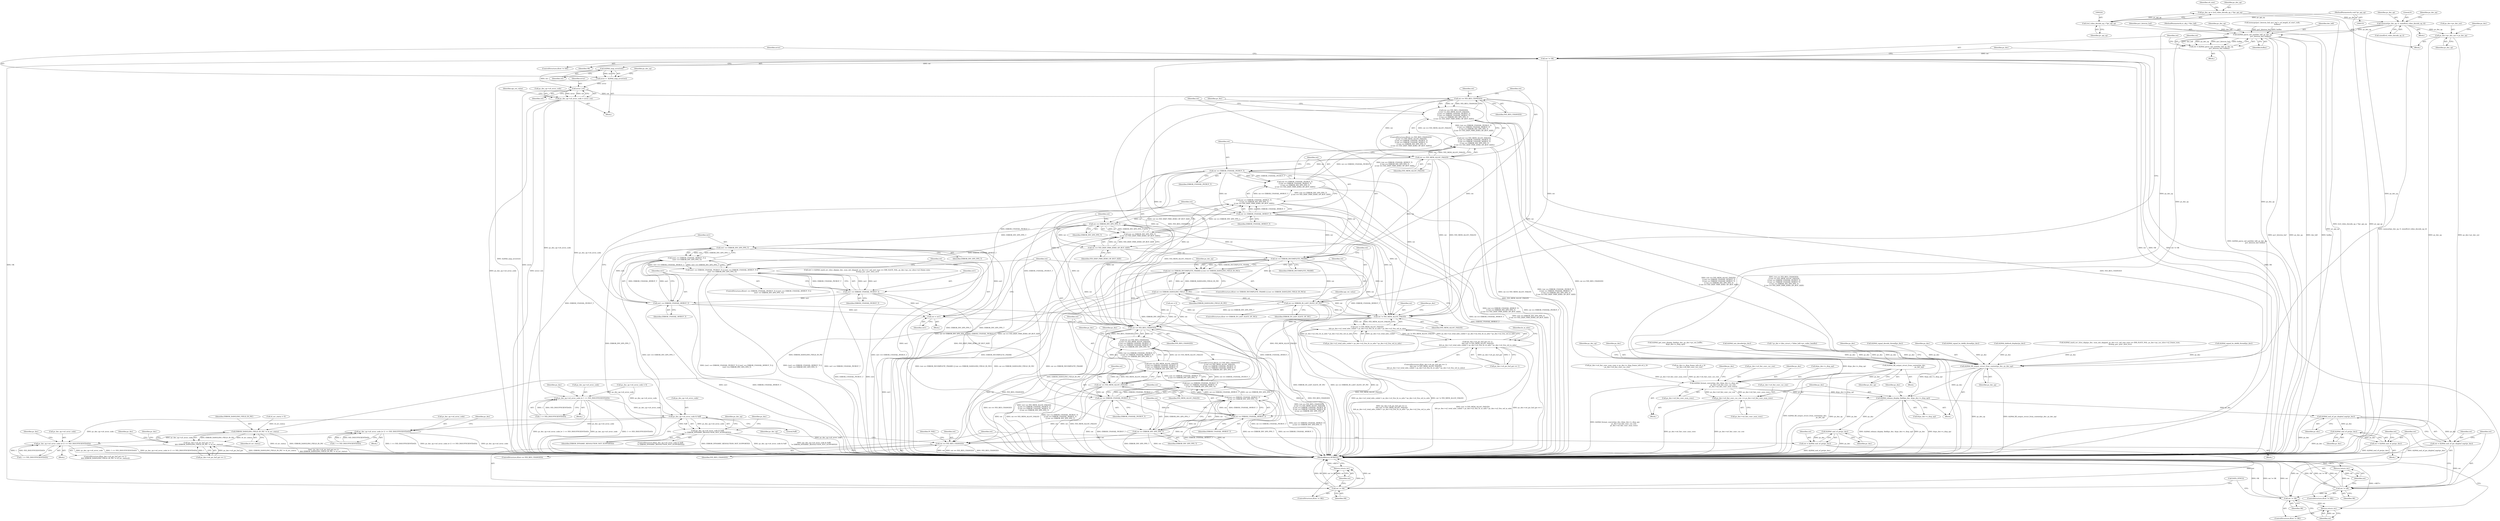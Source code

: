 digraph "0_Android_e86d3cfd2bc28dac421092106751e5638d54a848@API" {
"1000233" [label="(Call,memset(ps_dec_op, 0, sizeof(ivd_video_decode_op_t)))"];
"1000221" [label="(Call,ps_dec_op = (ivd_video_decode_op_t *)pv_api_op)"];
"1000223" [label="(Call,(ivd_video_decode_op_t *)pv_api_op)"];
"1000156" [label="(MethodParameterIn,void *pv_api_op)"];
"1000243" [label="(Call,ps_dec->pv_dec_out = ps_dec_op)"];
"1001277" [label="(Call,ih264d_fill_output_struct_from_context(ps_dec,\n                                                           ps_dec_op))"];
"1001318" [label="(Call,ih264d_parse_nal_unit(dec_hdl, ps_dec_op,\n                              pu1_bitstrm_buf, buflen))"];
"1001316" [label="(Call,ret = ih264d_parse_nal_unit(dec_hdl, ps_dec_op,\n                              pu1_bitstrm_buf, buflen))"];
"1001324" [label="(Call,ret != OK)"];
"1001331" [label="(Call,ih264d_map_error(ret))"];
"1001329" [label="(Call,error =  ih264d_map_error(ret))"];
"1001337" [label="(Call,error | ret)"];
"1001333" [label="(Call,ps_dec_op->u4_error_code = error | ret)"];
"1001263" [label="(Call,ps_dec_op->u4_error_code |= 1 << IVD_INSUFFICIENTDATA)"];
"1001774" [label="(Call,ps_dec_op->u4_error_code & 0xff)"];
"1001773" [label="(Call,(ps_dec_op->u4_error_code & 0xff)\n != ERROR_DYNAMIC_RESOLUTION_NOT_SUPPORTED)"];
"1001806" [label="(Call,ps_dec_op->u4_error_code |= (1 << IVD_INSUFFICIENTDATA))"];
"1001826" [label="(Call,ps_dec_op->u4_error_code |= (1 << IVD_INSUFFICIENTDATA))"];
"1001345" [label="(Call,ret == IVD_RES_CHANGED)"];
"1001344" [label="(Call,(ret == IVD_RES_CHANGED)\n || (ret == IVD_MEM_ALLOC_FAILED)\n || (ret == ERROR_UNAVAIL_PICBUF_T)\n || (ret == ERROR_UNAVAIL_MVBUF_T)\n || (ret == ERROR_INV_SPS_PPS_T)\n || (ret == IVD_DISP_FRM_ZERO_OP_BUF_SIZE))"];
"1001349" [label="(Call,ret == IVD_MEM_ALLOC_FAILED)"];
"1001348" [label="(Call,(ret == IVD_MEM_ALLOC_FAILED)\n || (ret == ERROR_UNAVAIL_PICBUF_T)\n || (ret == ERROR_UNAVAIL_MVBUF_T)\n || (ret == ERROR_INV_SPS_PPS_T)\n || (ret == IVD_DISP_FRM_ZERO_OP_BUF_SIZE))"];
"1001353" [label="(Call,ret == ERROR_UNAVAIL_PICBUF_T)"];
"1001352" [label="(Call,(ret == ERROR_UNAVAIL_PICBUF_T)\n || (ret == ERROR_UNAVAIL_MVBUF_T)\n || (ret == ERROR_INV_SPS_PPS_T)\n || (ret == IVD_DISP_FRM_ZERO_OP_BUF_SIZE))"];
"1001357" [label="(Call,ret == ERROR_UNAVAIL_MVBUF_T)"];
"1001356" [label="(Call,(ret == ERROR_UNAVAIL_MVBUF_T)\n || (ret == ERROR_INV_SPS_PPS_T)\n || (ret == IVD_DISP_FRM_ZERO_OP_BUF_SIZE))"];
"1001361" [label="(Call,ret == ERROR_INV_SPS_PPS_T)"];
"1001360" [label="(Call,(ret == ERROR_INV_SPS_PPS_T)\n || (ret == IVD_DISP_FRM_ZERO_OP_BUF_SIZE))"];
"1001629" [label="(Call,(ret == ERROR_UNAVAIL_MVBUF_T)\n || (ret == ERROR_INV_SPS_PPS_T))"];
"1001625" [label="(Call,(ret == ERROR_UNAVAIL_PICBUF_T)\n || (ret == ERROR_UNAVAIL_MVBUF_T)\n || (ret == ERROR_INV_SPS_PPS_T))"];
"1001621" [label="(Call,(ret == IVD_MEM_ALLOC_FAILED)\n || (ret == ERROR_UNAVAIL_PICBUF_T)\n || (ret == ERROR_UNAVAIL_MVBUF_T)\n || (ret == ERROR_INV_SPS_PPS_T))"];
"1001617" [label="(Call,(ret == IVD_RES_CHANGED)\n || (ret == IVD_MEM_ALLOC_FAILED)\n || (ret == ERROR_UNAVAIL_PICBUF_T)\n || (ret == ERROR_UNAVAIL_MVBUF_T)\n || (ret == ERROR_INV_SPS_PPS_T))"];
"1001364" [label="(Call,ret == IVD_DISP_FRM_ZERO_OP_BUF_SIZE)"];
"1001376" [label="(Call,ret == ERROR_INCOMPLETE_FRAME)"];
"1001375" [label="(Call,(ret == ERROR_INCOMPLETE_FRAME) || (ret == ERROR_DANGLING_FIELD_IN_PIC))"];
"1001379" [label="(Call,ret == ERROR_DANGLING_FIELD_IN_PIC)"];
"1001393" [label="(Call,ret == ERROR_IN_LAST_SLICE_OF_PIC)"];
"1001508" [label="(Call,ret != IVD_MEM_ALLOC_FAILED)"];
"1001507" [label="(Call,(ret != IVD_MEM_ALLOC_FAILED)\n && ps_dec->u2_total_mbs_coded < ps_dec->u2_frm_ht_in_mbs * ps_dec->u2_frm_wd_in_mbs)"];
"1001501" [label="(Call,(ps_dec->u4_pic_buf_got == 1)\n && (ret != IVD_MEM_ALLOC_FAILED)\n && ps_dec->u2_total_mbs_coded < ps_dec->u2_frm_ht_in_mbs * ps_dec->u2_frm_wd_in_mbs)"];
"1001618" [label="(Call,ret == IVD_RES_CHANGED)"];
"1001622" [label="(Call,ret == IVD_MEM_ALLOC_FAILED)"];
"1001626" [label="(Call,ret == ERROR_UNAVAIL_PICBUF_T)"];
"1001630" [label="(Call,ret == ERROR_UNAVAIL_MVBUF_T)"];
"1001633" [label="(Call,ret == ERROR_INV_SPS_PPS_T)"];
"1001649" [label="(Call,ret == IVD_RES_CHANGED)"];
"1001879" [label="(Call,ERROR_DANGLING_FIELD_IN_PIC != i4_err_status)"];
"1001873" [label="(Call,(ps_dec->u4_pic_buf_got == 1)\n && (ERROR_DANGLING_FIELD_IN_PIC != i4_err_status))"];
"1001609" [label="(Call,ret1 == ERROR_INV_SPS_PPS_T)"];
"1001605" [label="(Call,(ret1 == ERROR_UNAVAIL_MVBUF_T) ||\n (ret1 == ERROR_INV_SPS_PPS_T))"];
"1001601" [label="(Call,(ret1 == ERROR_UNAVAIL_PICBUF_T) || (ret1 == ERROR_UNAVAIL_MVBUF_T) ||\n (ret1 == ERROR_INV_SPS_PPS_T))"];
"1001613" [label="(Call,ret = ret1)"];
"1001606" [label="(Call,ret1 == ERROR_UNAVAIL_MVBUF_T)"];
"1001602" [label="(Call,ret1 == ERROR_UNAVAIL_PICBUF_T)"];
"1002235" [label="(Call,ret != OK)"];
"1002238" [label="(Return,return ret;)"];
"1002245" [label="(Call,ret != OK)"];
"1002248" [label="(Return,return ret;)"];
"1002257" [label="(Call,ret != OK)"];
"1002260" [label="(Return,return ret;)"];
"1002090" [label="(Call,ih264d_fill_output_struct_from_context(ps_dec, ps_dec_op))"];
"1002121" [label="(Call,ih264d_format_convert(ps_dec, &(ps_dec->s_disp_op),\n                                  ps_dec->u4_fmt_conv_cur_row,\n                                  ps_dec->u4_fmt_conv_num_rows))"];
"1002133" [label="(Call,ps_dec->u4_fmt_conv_cur_row += ps_dec->u4_fmt_conv_num_rows)"];
"1002140" [label="(Call,ih264d_release_display_field(ps_dec, &(ps_dec->s_disp_op)))"];
"1002232" [label="(Call,ih264d_end_of_pic_dispbuf_mgr(ps_dec))"];
"1002230" [label="(Call,ret = ih264d_end_of_pic_dispbuf_mgr(ps_dec))"];
"1002242" [label="(Call,ih264d_end_of_pic(ps_dec))"];
"1002240" [label="(Call,ret = ih264d_end_of_pic(ps_dec))"];
"1002254" [label="(Call,ih264d_end_of_pic(ps_dec))"];
"1002252" [label="(Call,ret = ih264d_end_of_pic(ps_dec))"];
"1001613" [label="(Call,ret = ret1)"];
"1002257" [label="(Call,ret != OK)"];
"1001650" [label="(Identifier,ret)"];
"1002248" [label="(Return,return ret;)"];
"1001600" [label="(ControlStructure,if((ret1 == ERROR_UNAVAIL_PICBUF_T) || (ret1 == ERROR_UNAVAIL_MVBUF_T) ||\n (ret1 == ERROR_INV_SPS_PPS_T)))"];
"1001610" [label="(Identifier,ret1)"];
"1002233" [label="(Identifier,ps_dec)"];
"1002141" [label="(Identifier,ps_dec)"];
"1001278" [label="(Identifier,ps_dec)"];
"1001805" [label="(Block,)"];
"1000156" [label="(MethodParameterIn,void *pv_api_op)"];
"1001363" [label="(Identifier,ERROR_INV_SPS_PPS_T)"];
"1001263" [label="(Call,ps_dec_op->u4_error_code |= 1 << IVD_INSUFFICIENTDATA)"];
"1002134" [label="(Call,ps_dec->u4_fmt_conv_cur_row)"];
"1001341" [label="(Identifier,api_ret_value)"];
"1001873" [label="(Call,(ps_dec->u4_pic_buf_got == 1)\n && (ERROR_DANGLING_FIELD_IN_PIC != i4_err_status))"];
"1001872" [label="(ControlStructure,if((ps_dec->u4_pic_buf_got == 1)\n && (ERROR_DANGLING_FIELD_IN_PIC != i4_err_status)))"];
"1001348" [label="(Call,(ret == IVD_MEM_ALLOC_FAILED)\n || (ret == ERROR_UNAVAIL_PICBUF_T)\n || (ret == ERROR_UNAVAIL_MVBUF_T)\n || (ret == ERROR_INV_SPS_PPS_T)\n || (ret == IVD_DISP_FRM_ZERO_OP_BUF_SIZE))"];
"1000490" [label="(Call,ps_dec_op->u4_error_code = 0)"];
"1001783" [label="(Identifier,ps_dec_op)"];
"1002238" [label="(Return,return ret;)"];
"1002262" [label="(Call,DATA_SYNC())"];
"1002121" [label="(Call,ih264d_format_convert(ps_dec, &(ps_dec->s_disp_op),\n                                  ps_dec->u4_fmt_conv_cur_row,\n                                  ps_dec->u4_fmt_conv_num_rows))"];
"1001333" [label="(Call,ps_dec_op->u4_error_code = error | ret)"];
"1001358" [label="(Identifier,ret)"];
"1001630" [label="(Call,ret == ERROR_UNAVAIL_MVBUF_T)"];
"1000229" [label="(Identifier,u4_size)"];
"1001604" [label="(Identifier,ERROR_UNAVAIL_PICBUF_T)"];
"1002048" [label="(Call,ih264d_signal_bs_deblk_thread(ps_dec))"];
"1002234" [label="(ControlStructure,if(ret != OK))"];
"1002107" [label="(Block,)"];
"1002150" [label="(Identifier,ps_dec)"];
"1001381" [label="(Identifier,ERROR_DANGLING_FIELD_IN_PIC)"];
"1001344" [label="(Call,(ret == IVD_RES_CHANGED)\n || (ret == IVD_MEM_ALLOC_FAILED)\n || (ret == ERROR_UNAVAIL_PICBUF_T)\n || (ret == ERROR_UNAVAIL_MVBUF_T)\n || (ret == ERROR_INV_SPS_PPS_T)\n || (ret == IVD_DISP_FRM_ZERO_OP_BUF_SIZE))"];
"1000154" [label="(MethodParameterIn,iv_obj_t *dec_hdl)"];
"1001500" [label="(ControlStructure,if((ps_dec->u4_pic_buf_got == 1)\n && (ret != IVD_MEM_ALLOC_FAILED)\n && ps_dec->u2_total_mbs_coded < ps_dec->u2_frm_ht_in_mbs * ps_dec->u2_frm_wd_in_mbs))"];
"1001617" [label="(Call,(ret == IVD_RES_CHANGED)\n || (ret == IVD_MEM_ALLOC_FAILED)\n || (ret == ERROR_UNAVAIL_PICBUF_T)\n || (ret == ERROR_UNAVAIL_MVBUF_T)\n || (ret == ERROR_INV_SPS_PPS_T))"];
"1001624" [label="(Identifier,IVD_MEM_ALLOC_FAILED)"];
"1001772" [label="(ControlStructure,if((ps_dec_op->u4_error_code & 0xff)\n != ERROR_DYNAMIC_RESOLUTION_NOT_SUPPORTED))"];
"1002235" [label="(Call,ret != OK)"];
"1001257" [label="(Block,)"];
"1001602" [label="(Call,ret1 == ERROR_UNAVAIL_PICBUF_T)"];
"1001385" [label="(Identifier,ps_dec_op)"];
"1001649" [label="(Call,ret == IVD_RES_CHANGED)"];
"1002244" [label="(ControlStructure,if(ret != OK))"];
"1001320" [label="(Identifier,ps_dec_op)"];
"1001511" [label="(Call,ps_dec->u2_total_mbs_coded < ps_dec->u2_frm_ht_in_mbs * ps_dec->u2_frm_wd_in_mbs)"];
"1001350" [label="(Identifier,ret)"];
"1001933" [label="(Call,ih264d_deblock_display(ps_dec))"];
"1000222" [label="(Identifier,ps_dec_op)"];
"1001582" [label="(Call,ret1 = ih264d_mark_err_slice_skip(ps_dec, num_mb_skipped, ps_dec->u1_nal_unit_type == IDR_SLICE_NAL, ps_dec->ps_cur_slice->u2_frame_num,\n &temp_poc, prev_slice_err))"];
"1001618" [label="(Call,ret == IVD_RES_CHANGED)"];
"1001395" [label="(Identifier,ERROR_IN_LAST_SLICE_OF_PIC)"];
"1002261" [label="(Identifier,ret)"];
"1001616" [label="(ControlStructure,if((ret == IVD_RES_CHANGED)\n || (ret == IVD_MEM_ALLOC_FAILED)\n || (ret == ERROR_UNAVAIL_PICBUF_T)\n || (ret == ERROR_UNAVAIL_MVBUF_T)\n || (ret == ERROR_INV_SPS_PPS_T)))"];
"1002092" [label="(Identifier,ps_dec_op)"];
"1001584" [label="(Call,ih264d_mark_err_slice_skip(ps_dec, num_mb_skipped, ps_dec->u1_nal_unit_type == IDR_SLICE_NAL, ps_dec->ps_cur_slice->u2_frame_num,\n &temp_poc, prev_slice_err))"];
"1002231" [label="(Identifier,ret)"];
"1001355" [label="(Identifier,ERROR_UNAVAIL_PICBUF_T)"];
"1001626" [label="(Call,ret == ERROR_UNAVAIL_PICBUF_T)"];
"1001346" [label="(Identifier,ret)"];
"1001370" [label="(Identifier,ps_dec)"];
"1001648" [label="(ControlStructure,if(ret == IVD_RES_CHANGED))"];
"1001769" [label="(Call,ih264d_signal_bs_deblk_thread(ps_dec))"];
"1002270" [label="(MethodReturn,WORD32)"];
"1001398" [label="(Identifier,api_ret_value)"];
"1001638" [label="(Identifier,ps_dec)"];
"1001778" [label="(Literal,0xff)"];
"1002230" [label="(Call,ret = ih264d_end_of_pic_dispbuf_mgr(ps_dec))"];
"1001615" [label="(Identifier,ret1)"];
"1002142" [label="(Call,&(ps_dec->s_disp_op))"];
"1001662" [label="(Identifier,ps_dec)"];
"1001625" [label="(Call,(ret == ERROR_UNAVAIL_PICBUF_T)\n || (ret == ERROR_UNAVAIL_MVBUF_T)\n || (ret == ERROR_INV_SPS_PPS_T))"];
"1001627" [label="(Identifier,ret)"];
"1002229" [label="(Block,)"];
"1002253" [label="(Identifier,ret)"];
"1001509" [label="(Identifier,ret)"];
"1001635" [label="(Identifier,ERROR_INV_SPS_PPS_T)"];
"1000243" [label="(Call,ps_dec->pv_dec_out = ps_dec_op)"];
"1001264" [label="(Call,ps_dec_op->u4_error_code)"];
"1001277" [label="(Call,ih264d_fill_output_struct_from_context(ps_dec,\n                                                           ps_dec_op))"];
"1002108" [label="(Call,ps_dec->u4_fmt_conv_num_rows = ps_dec->s_disp_frame_info.u4_y_ht\n - ps_dec->u4_fmt_conv_cur_row)"];
"1001354" [label="(Identifier,ret)"];
"1001339" [label="(Identifier,ret)"];
"1001376" [label="(Call,ret == ERROR_INCOMPLETE_FRAME)"];
"1002245" [label="(Call,ret != OK)"];
"1001605" [label="(Call,(ret1 == ERROR_UNAVAIL_MVBUF_T) ||\n (ret1 == ERROR_INV_SPS_PPS_T))"];
"1001632" [label="(Identifier,ERROR_UNAVAIL_MVBUF_T)"];
"1001377" [label="(Identifier,ret)"];
"1000236" [label="(Call,sizeof(ivd_video_decode_op_t))"];
"1001229" [label="(Call,memcpy(pu1_bitstrm_buf, pu1_buf + u4_length_of_start_code,\n                   buflen))"];
"1001507" [label="(Call,(ret != IVD_MEM_ALLOC_FAILED)\n && ps_dec->u2_total_mbs_coded < ps_dec->u2_frm_ht_in_mbs * ps_dec->u2_frm_wd_in_mbs)"];
"1001880" [label="(Identifier,ERROR_DANGLING_FIELD_IN_PIC)"];
"1002050" [label="(Block,)"];
"1001337" [label="(Call,error | ret)"];
"1001327" [label="(Block,)"];
"1001629" [label="(Call,(ret == ERROR_UNAVAIL_MVBUF_T)\n || (ret == ERROR_INV_SPS_PPS_T))"];
"1002096" [label="(Identifier,ps_dec)"];
"1002232" [label="(Call,ih264d_end_of_pic_dispbuf_mgr(ps_dec))"];
"1000167" [label="(Call,i4_err_status = 0)"];
"1001806" [label="(Call,ps_dec_op->u4_error_code |= (1 << IVD_INSUFFICIENTDATA))"];
"1001612" [label="(Block,)"];
"1001817" [label="(Identifier,ps_dec)"];
"1002252" [label="(Call,ret = ih264d_end_of_pic(ps_dec))"];
"1001362" [label="(Identifier,ret)"];
"1001633" [label="(Call,ret == ERROR_INV_SPS_PPS_T)"];
"1001774" [label="(Call,ps_dec_op->u4_error_code & 0xff)"];
"1001825" [label="(Block,)"];
"1002112" [label="(Call,ps_dec->s_disp_frame_info.u4_y_ht\n - ps_dec->u4_fmt_conv_cur_row)"];
"1001323" [label="(ControlStructure,if(ret != OK))"];
"1000233" [label="(Call,memset(ps_dec_op, 0, sizeof(ivd_video_decode_op_t)))"];
"1002256" [label="(ControlStructure,if(ret != OK))"];
"1001529" [label="(Identifier,ht_in_mbs)"];
"1001609" [label="(Call,ret1 == ERROR_INV_SPS_PPS_T)"];
"1002242" [label="(Call,ih264d_end_of_pic(ps_dec))"];
"1000221" [label="(Call,ps_dec_op = (ivd_video_decode_op_t *)pv_api_op)"];
"1001325" [label="(Identifier,ret)"];
"1002135" [label="(Identifier,ps_dec)"];
"1000244" [label="(Call,ps_dec->pv_dec_out)"];
"1000235" [label="(Literal,0)"];
"1002130" [label="(Call,ps_dec->u4_fmt_conv_num_rows)"];
"1001282" [label="(Identifier,ps_dec_op)"];
"1001775" [label="(Call,ps_dec_op->u4_error_code)"];
"1001319" [label="(Identifier,dec_hdl)"];
"1001343" [label="(ControlStructure,if((ret == IVD_RES_CHANGED)\n || (ret == IVD_MEM_ALLOC_FAILED)\n || (ret == ERROR_UNAVAIL_PICBUF_T)\n || (ret == ERROR_UNAVAIL_MVBUF_T)\n || (ret == ERROR_INV_SPS_PPS_T)\n || (ret == IVD_DISP_FRM_ZERO_OP_BUF_SIZE)))"];
"1000251" [label="(Identifier,ps_dec)"];
"1001317" [label="(Identifier,ret)"];
"1000240" [label="(Identifier,ps_dec_op)"];
"1001874" [label="(Call,ps_dec->u4_pic_buf_got == 1)"];
"1001607" [label="(Identifier,ret1)"];
"1000157" [label="(Block,)"];
"1001366" [label="(Identifier,IVD_DISP_FRM_ZERO_OP_BUF_SIZE)"];
"1001380" [label="(Identifier,ret)"];
"1001881" [label="(Identifier,i4_err_status)"];
"1002127" [label="(Call,ps_dec->u4_fmt_conv_cur_row)"];
"1001622" [label="(Call,ret == IVD_MEM_ALLOC_FAILED)"];
"1002133" [label="(Call,ps_dec->u4_fmt_conv_cur_row += ps_dec->u4_fmt_conv_num_rows)"];
"1001359" [label="(Identifier,ERROR_UNAVAIL_MVBUF_T)"];
"1001655" [label="(Identifier,ps_dec_op)"];
"1000225" [label="(Identifier,pv_api_op)"];
"1001364" [label="(Call,ret == IVD_DISP_FRM_ZERO_OP_BUF_SIZE)"];
"1001830" [label="(Call,1 << IVD_INSUFFICIENTDATA)"];
"1001379" [label="(Call,ret == ERROR_DANGLING_FIELD_IN_PIC)"];
"1002251" [label="(Block,)"];
"1001331" [label="(Call,ih264d_map_error(ret))"];
"1001338" [label="(Identifier,error)"];
"1001351" [label="(Identifier,IVD_MEM_ALLOC_FAILED)"];
"1002255" [label="(Identifier,ps_dec)"];
"1001510" [label="(Identifier,IVD_MEM_ALLOC_FAILED)"];
"1000247" [label="(Identifier,ps_dec_op)"];
"1002259" [label="(Identifier,OK)"];
"1001779" [label="(Identifier,ERROR_DYNAMIC_RESOLUTION_NOT_SUPPORTED)"];
"1001773" [label="(Call,(ps_dec_op->u4_error_code & 0xff)\n != ERROR_DYNAMIC_RESOLUTION_NOT_SUPPORTED)"];
"1001345" [label="(Call,ret == IVD_RES_CHANGED)"];
"1001614" [label="(Identifier,ret)"];
"1002123" [label="(Call,&(ps_dec->s_disp_op))"];
"1002239" [label="(Identifier,ret)"];
"1001628" [label="(Identifier,ERROR_UNAVAIL_PICBUF_T)"];
"1002246" [label="(Identifier,ret)"];
"1001659" [label="(Identifier,IV_FAIL)"];
"1000159" [label="(Call,* ps_dec = (dec_struct_t *)(dec_hdl->pv_codec_handle))"];
"1001335" [label="(Identifier,ps_dec_op)"];
"1001826" [label="(Call,ps_dec_op->u4_error_code |= (1 << IVD_INSUFFICIENTDATA))"];
"1001318" [label="(Call,ih264d_parse_nal_unit(dec_hdl, ps_dec_op,\n                              pu1_bitstrm_buf, buflen))"];
"1001352" [label="(Call,(ret == ERROR_UNAVAIL_PICBUF_T)\n || (ret == ERROR_UNAVAIL_MVBUF_T)\n || (ret == ERROR_INV_SPS_PPS_T)\n || (ret == IVD_DISP_FRM_ZERO_OP_BUF_SIZE))"];
"1001621" [label="(Call,(ret == IVD_MEM_ALLOC_FAILED)\n || (ret == ERROR_UNAVAIL_PICBUF_T)\n || (ret == ERROR_UNAVAIL_MVBUF_T)\n || (ret == ERROR_INV_SPS_PPS_T))"];
"1001332" [label="(Identifier,ret)"];
"1001810" [label="(Call,1 << IVD_INSUFFICIENTDATA)"];
"1001356" [label="(Call,(ret == ERROR_UNAVAIL_MVBUF_T)\n || (ret == ERROR_INV_SPS_PPS_T)\n || (ret == IVD_DISP_FRM_ZERO_OP_BUF_SIZE))"];
"1001631" [label="(Identifier,ret)"];
"1001324" [label="(Call,ret != OK)"];
"1002140" [label="(Call,ih264d_release_display_field(ps_dec, &(ps_dec->s_disp_op)))"];
"1001326" [label="(Identifier,OK)"];
"1001634" [label="(Identifier,ret)"];
"1001393" [label="(Call,ret == ERROR_IN_LAST_SLICE_OF_PIC)"];
"1001273" [label="(Identifier,ps_dec)"];
"1001760" [label="(Call,ih264d_signal_decode_thread(ps_dec))"];
"1000223" [label="(Call,(ivd_video_decode_op_t *)pv_api_op)"];
"1001322" [label="(Identifier,buflen)"];
"1001620" [label="(Identifier,IVD_RES_CHANGED)"];
"1001886" [label="(Identifier,ps_dec)"];
"1001361" [label="(Call,ret == ERROR_INV_SPS_PPS_T)"];
"1001513" [label="(Identifier,ps_dec)"];
"1001347" [label="(Identifier,IVD_RES_CHANGED)"];
"1002254" [label="(Call,ih264d_end_of_pic(ps_dec))"];
"1002236" [label="(Identifier,ret)"];
"1001392" [label="(ControlStructure,if(ret == ERROR_IN_LAST_SLICE_OF_PIC))"];
"1001357" [label="(Call,ret == ERROR_UNAVAIL_MVBUF_T)"];
"1001330" [label="(Identifier,error)"];
"1000234" [label="(Identifier,ps_dec_op)"];
"1001403" [label="(Identifier,ps_dec)"];
"1002247" [label="(Identifier,OK)"];
"1001807" [label="(Call,ps_dec_op->u4_error_code)"];
"1002240" [label="(Call,ret = ih264d_end_of_pic(ps_dec))"];
"1001802" [label="(Identifier,ps_dec)"];
"1001827" [label="(Call,ps_dec_op->u4_error_code)"];
"1002062" [label="(Call,ih264d_get_next_display_field(ps_dec, ps_dec->ps_out_buffer,\n &(ps_dec->s_disp_op)))"];
"1001603" [label="(Identifier,ret1)"];
"1001375" [label="(Call,(ret == ERROR_INCOMPLETE_FRAME) || (ret == ERROR_DANGLING_FIELD_IN_PIC))"];
"1001651" [label="(Identifier,IVD_RES_CHANGED)"];
"1001879" [label="(Call,ERROR_DANGLING_FIELD_IN_PIC != i4_err_status)"];
"1002249" [label="(Identifier,ret)"];
"1001334" [label="(Call,ps_dec_op->u4_error_code)"];
"1001321" [label="(Identifier,pu1_bitstrm_buf)"];
"1001619" [label="(Identifier,ret)"];
"1001623" [label="(Identifier,ret)"];
"1001394" [label="(Identifier,ret)"];
"1000194" [label="(Call,ret = 0)"];
"1002241" [label="(Identifier,ret)"];
"1001279" [label="(Identifier,ps_dec_op)"];
"1001378" [label="(Identifier,ERROR_INCOMPLETE_FRAME)"];
"1001835" [label="(Identifier,ps_dec)"];
"1000918" [label="(Call,ih264d_init_decoder(ps_dec))"];
"1001606" [label="(Call,ret1 == ERROR_UNAVAIL_MVBUF_T)"];
"1002237" [label="(Identifier,OK)"];
"1001365" [label="(Identifier,ret)"];
"1002258" [label="(Identifier,ret)"];
"1001601" [label="(Call,(ret1 == ERROR_UNAVAIL_PICBUF_T) || (ret1 == ERROR_UNAVAIL_MVBUF_T) ||\n (ret1 == ERROR_INV_SPS_PPS_T))"];
"1001329" [label="(Call,error =  ih264d_map_error(ret))"];
"1002122" [label="(Identifier,ps_dec)"];
"1001276" [label="(Block,)"];
"1002091" [label="(Identifier,ps_dec)"];
"1001508" [label="(Call,ret != IVD_MEM_ALLOC_FAILED)"];
"1001374" [label="(ControlStructure,if((ret == ERROR_INCOMPLETE_FRAME) || (ret == ERROR_DANGLING_FIELD_IN_PIC)))"];
"1001267" [label="(Call,1 << IVD_INSUFFICIENTDATA)"];
"1001353" [label="(Call,ret == ERROR_UNAVAIL_PICBUF_T)"];
"1002243" [label="(Identifier,ps_dec)"];
"1001608" [label="(Identifier,ERROR_UNAVAIL_MVBUF_T)"];
"1001316" [label="(Call,ret = ih264d_parse_nal_unit(dec_hdl, ps_dec_op,\n                              pu1_bitstrm_buf, buflen))"];
"1002137" [label="(Call,ps_dec->u4_fmt_conv_num_rows)"];
"1002090" [label="(Call,ih264d_fill_output_struct_from_context(ps_dec, ps_dec_op))"];
"1001501" [label="(Call,(ps_dec->u4_pic_buf_got == 1)\n && (ret != IVD_MEM_ALLOC_FAILED)\n && ps_dec->u2_total_mbs_coded < ps_dec->u2_frm_ht_in_mbs * ps_dec->u2_frm_wd_in_mbs)"];
"1001611" [label="(Identifier,ERROR_INV_SPS_PPS_T)"];
"1002260" [label="(Return,return ret;)"];
"1001502" [label="(Call,ps_dec->u4_pic_buf_got == 1)"];
"1000226" [label="(Block,)"];
"1001349" [label="(Call,ret == IVD_MEM_ALLOC_FAILED)"];
"1000998" [label="(Block,)"];
"1001360" [label="(Call,(ret == ERROR_INV_SPS_PPS_T)\n || (ret == IVD_DISP_FRM_ZERO_OP_BUF_SIZE))"];
"1002044" [label="(Identifier,ps_dec)"];
"1000233" -> "1000226"  [label="AST: "];
"1000233" -> "1000236"  [label="CFG: "];
"1000234" -> "1000233"  [label="AST: "];
"1000235" -> "1000233"  [label="AST: "];
"1000236" -> "1000233"  [label="AST: "];
"1000240" -> "1000233"  [label="CFG: "];
"1000233" -> "1002270"  [label="DDG: memset(ps_dec_op, 0, sizeof(ivd_video_decode_op_t))"];
"1000221" -> "1000233"  [label="DDG: ps_dec_op"];
"1000233" -> "1000243"  [label="DDG: ps_dec_op"];
"1000233" -> "1001277"  [label="DDG: ps_dec_op"];
"1000233" -> "1001318"  [label="DDG: ps_dec_op"];
"1000233" -> "1002090"  [label="DDG: ps_dec_op"];
"1000221" -> "1000157"  [label="AST: "];
"1000221" -> "1000223"  [label="CFG: "];
"1000222" -> "1000221"  [label="AST: "];
"1000223" -> "1000221"  [label="AST: "];
"1000229" -> "1000221"  [label="CFG: "];
"1000221" -> "1002270"  [label="DDG: (ivd_video_decode_op_t *)pv_api_op"];
"1000223" -> "1000221"  [label="DDG: pv_api_op"];
"1000223" -> "1000225"  [label="CFG: "];
"1000224" -> "1000223"  [label="AST: "];
"1000225" -> "1000223"  [label="AST: "];
"1000223" -> "1002270"  [label="DDG: pv_api_op"];
"1000156" -> "1000223"  [label="DDG: pv_api_op"];
"1000156" -> "1000153"  [label="AST: "];
"1000156" -> "1002270"  [label="DDG: pv_api_op"];
"1000243" -> "1000157"  [label="AST: "];
"1000243" -> "1000247"  [label="CFG: "];
"1000244" -> "1000243"  [label="AST: "];
"1000247" -> "1000243"  [label="AST: "];
"1000251" -> "1000243"  [label="CFG: "];
"1000243" -> "1002270"  [label="DDG: ps_dec->pv_dec_out"];
"1000243" -> "1002270"  [label="DDG: ps_dec_op"];
"1001277" -> "1001276"  [label="AST: "];
"1001277" -> "1001279"  [label="CFG: "];
"1001278" -> "1001277"  [label="AST: "];
"1001279" -> "1001277"  [label="AST: "];
"1001282" -> "1001277"  [label="CFG: "];
"1001277" -> "1002270"  [label="DDG: ps_dec"];
"1001277" -> "1002270"  [label="DDG: ih264d_fill_output_struct_from_context(ps_dec,\n                                                           ps_dec_op)"];
"1001277" -> "1002270"  [label="DDG: ps_dec_op"];
"1000918" -> "1001277"  [label="DDG: ps_dec"];
"1000159" -> "1001277"  [label="DDG: ps_dec"];
"1001318" -> "1001277"  [label="DDG: ps_dec_op"];
"1001318" -> "1001316"  [label="AST: "];
"1001318" -> "1001322"  [label="CFG: "];
"1001319" -> "1001318"  [label="AST: "];
"1001320" -> "1001318"  [label="AST: "];
"1001321" -> "1001318"  [label="AST: "];
"1001322" -> "1001318"  [label="AST: "];
"1001316" -> "1001318"  [label="CFG: "];
"1001318" -> "1002270"  [label="DDG: pu1_bitstrm_buf"];
"1001318" -> "1002270"  [label="DDG: ps_dec_op"];
"1001318" -> "1002270"  [label="DDG: dec_hdl"];
"1001318" -> "1002270"  [label="DDG: buflen"];
"1001318" -> "1001316"  [label="DDG: dec_hdl"];
"1001318" -> "1001316"  [label="DDG: ps_dec_op"];
"1001318" -> "1001316"  [label="DDG: pu1_bitstrm_buf"];
"1001318" -> "1001316"  [label="DDG: buflen"];
"1000154" -> "1001318"  [label="DDG: dec_hdl"];
"1001229" -> "1001318"  [label="DDG: pu1_bitstrm_buf"];
"1001229" -> "1001318"  [label="DDG: buflen"];
"1001318" -> "1002090"  [label="DDG: ps_dec_op"];
"1001316" -> "1000998"  [label="AST: "];
"1001317" -> "1001316"  [label="AST: "];
"1001325" -> "1001316"  [label="CFG: "];
"1001316" -> "1002270"  [label="DDG: ih264d_parse_nal_unit(dec_hdl, ps_dec_op,\n                              pu1_bitstrm_buf, buflen)"];
"1001316" -> "1001324"  [label="DDG: ret"];
"1001324" -> "1001323"  [label="AST: "];
"1001324" -> "1001326"  [label="CFG: "];
"1001325" -> "1001324"  [label="AST: "];
"1001326" -> "1001324"  [label="AST: "];
"1001330" -> "1001324"  [label="CFG: "];
"1001403" -> "1001324"  [label="CFG: "];
"1001324" -> "1002270"  [label="DDG: OK"];
"1001324" -> "1002270"  [label="DDG: ret != OK"];
"1001324" -> "1002270"  [label="DDG: ret"];
"1001324" -> "1001331"  [label="DDG: ret"];
"1001324" -> "1001508"  [label="DDG: ret"];
"1001324" -> "1001618"  [label="DDG: ret"];
"1001324" -> "1002235"  [label="DDG: OK"];
"1001324" -> "1002257"  [label="DDG: OK"];
"1001331" -> "1001329"  [label="AST: "];
"1001331" -> "1001332"  [label="CFG: "];
"1001332" -> "1001331"  [label="AST: "];
"1001329" -> "1001331"  [label="CFG: "];
"1001331" -> "1001329"  [label="DDG: ret"];
"1001331" -> "1001337"  [label="DDG: ret"];
"1001329" -> "1001327"  [label="AST: "];
"1001330" -> "1001329"  [label="AST: "];
"1001335" -> "1001329"  [label="CFG: "];
"1001329" -> "1002270"  [label="DDG: ih264d_map_error(ret)"];
"1001329" -> "1001337"  [label="DDG: error"];
"1001337" -> "1001333"  [label="AST: "];
"1001337" -> "1001339"  [label="CFG: "];
"1001338" -> "1001337"  [label="AST: "];
"1001339" -> "1001337"  [label="AST: "];
"1001333" -> "1001337"  [label="CFG: "];
"1001337" -> "1002270"  [label="DDG: error"];
"1001337" -> "1001333"  [label="DDG: error"];
"1001337" -> "1001333"  [label="DDG: ret"];
"1001337" -> "1001345"  [label="DDG: ret"];
"1001333" -> "1001327"  [label="AST: "];
"1001334" -> "1001333"  [label="AST: "];
"1001341" -> "1001333"  [label="CFG: "];
"1001333" -> "1002270"  [label="DDG: error | ret"];
"1001333" -> "1002270"  [label="DDG: ps_dec_op->u4_error_code"];
"1001333" -> "1001263"  [label="DDG: ps_dec_op->u4_error_code"];
"1001333" -> "1001774"  [label="DDG: ps_dec_op->u4_error_code"];
"1001263" -> "1001257"  [label="AST: "];
"1001263" -> "1001267"  [label="CFG: "];
"1001264" -> "1001263"  [label="AST: "];
"1001267" -> "1001263"  [label="AST: "];
"1001273" -> "1001263"  [label="CFG: "];
"1001263" -> "1002270"  [label="DDG: 1 << IVD_INSUFFICIENTDATA"];
"1001263" -> "1002270"  [label="DDG: ps_dec_op->u4_error_code |= 1 << IVD_INSUFFICIENTDATA"];
"1001263" -> "1002270"  [label="DDG: ps_dec_op->u4_error_code"];
"1000490" -> "1001263"  [label="DDG: ps_dec_op->u4_error_code"];
"1001267" -> "1001263"  [label="DDG: 1"];
"1001267" -> "1001263"  [label="DDG: IVD_INSUFFICIENTDATA"];
"1001263" -> "1001774"  [label="DDG: ps_dec_op->u4_error_code"];
"1001774" -> "1001773"  [label="AST: "];
"1001774" -> "1001778"  [label="CFG: "];
"1001775" -> "1001774"  [label="AST: "];
"1001778" -> "1001774"  [label="AST: "];
"1001779" -> "1001774"  [label="CFG: "];
"1001774" -> "1002270"  [label="DDG: ps_dec_op->u4_error_code"];
"1001774" -> "1001773"  [label="DDG: ps_dec_op->u4_error_code"];
"1001774" -> "1001773"  [label="DDG: 0xff"];
"1000490" -> "1001774"  [label="DDG: ps_dec_op->u4_error_code"];
"1001774" -> "1001806"  [label="DDG: ps_dec_op->u4_error_code"];
"1001774" -> "1001826"  [label="DDG: ps_dec_op->u4_error_code"];
"1001773" -> "1001772"  [label="AST: "];
"1001773" -> "1001779"  [label="CFG: "];
"1001779" -> "1001773"  [label="AST: "];
"1001783" -> "1001773"  [label="CFG: "];
"1001802" -> "1001773"  [label="CFG: "];
"1001773" -> "1002270"  [label="DDG: ERROR_DYNAMIC_RESOLUTION_NOT_SUPPORTED"];
"1001773" -> "1002270"  [label="DDG: ps_dec_op->u4_error_code & 0xff"];
"1001773" -> "1002270"  [label="DDG: (ps_dec_op->u4_error_code & 0xff)\n != ERROR_DYNAMIC_RESOLUTION_NOT_SUPPORTED"];
"1001806" -> "1001805"  [label="AST: "];
"1001806" -> "1001810"  [label="CFG: "];
"1001807" -> "1001806"  [label="AST: "];
"1001810" -> "1001806"  [label="AST: "];
"1001817" -> "1001806"  [label="CFG: "];
"1001806" -> "1002270"  [label="DDG: 1 << IVD_INSUFFICIENTDATA"];
"1001806" -> "1002270"  [label="DDG: ps_dec_op->u4_error_code |= (1 << IVD_INSUFFICIENTDATA)"];
"1001806" -> "1002270"  [label="DDG: ps_dec_op->u4_error_code"];
"1001810" -> "1001806"  [label="DDG: 1"];
"1001810" -> "1001806"  [label="DDG: IVD_INSUFFICIENTDATA"];
"1001806" -> "1001826"  [label="DDG: ps_dec_op->u4_error_code"];
"1001826" -> "1001825"  [label="AST: "];
"1001826" -> "1001830"  [label="CFG: "];
"1001827" -> "1001826"  [label="AST: "];
"1001830" -> "1001826"  [label="AST: "];
"1001835" -> "1001826"  [label="CFG: "];
"1001826" -> "1002270"  [label="DDG: 1 << IVD_INSUFFICIENTDATA"];
"1001826" -> "1002270"  [label="DDG: ps_dec_op->u4_error_code |= (1 << IVD_INSUFFICIENTDATA)"];
"1001826" -> "1002270"  [label="DDG: ps_dec_op->u4_error_code"];
"1001830" -> "1001826"  [label="DDG: 1"];
"1001830" -> "1001826"  [label="DDG: IVD_INSUFFICIENTDATA"];
"1001345" -> "1001344"  [label="AST: "];
"1001345" -> "1001347"  [label="CFG: "];
"1001346" -> "1001345"  [label="AST: "];
"1001347" -> "1001345"  [label="AST: "];
"1001350" -> "1001345"  [label="CFG: "];
"1001344" -> "1001345"  [label="CFG: "];
"1001345" -> "1002270"  [label="DDG: IVD_RES_CHANGED"];
"1001345" -> "1001344"  [label="DDG: ret"];
"1001345" -> "1001344"  [label="DDG: IVD_RES_CHANGED"];
"1001345" -> "1001349"  [label="DDG: ret"];
"1001345" -> "1001376"  [label="DDG: ret"];
"1001345" -> "1001508"  [label="DDG: ret"];
"1001345" -> "1001618"  [label="DDG: ret"];
"1001345" -> "1001618"  [label="DDG: IVD_RES_CHANGED"];
"1001344" -> "1001343"  [label="AST: "];
"1001344" -> "1001348"  [label="CFG: "];
"1001348" -> "1001344"  [label="AST: "];
"1001370" -> "1001344"  [label="CFG: "];
"1001377" -> "1001344"  [label="CFG: "];
"1001344" -> "1002270"  [label="DDG: (ret == IVD_MEM_ALLOC_FAILED)\n || (ret == ERROR_UNAVAIL_PICBUF_T)\n || (ret == ERROR_UNAVAIL_MVBUF_T)\n || (ret == ERROR_INV_SPS_PPS_T)\n || (ret == IVD_DISP_FRM_ZERO_OP_BUF_SIZE)"];
"1001344" -> "1002270"  [label="DDG: (ret == IVD_RES_CHANGED)\n || (ret == IVD_MEM_ALLOC_FAILED)\n || (ret == ERROR_UNAVAIL_PICBUF_T)\n || (ret == ERROR_UNAVAIL_MVBUF_T)\n || (ret == ERROR_INV_SPS_PPS_T)\n || (ret == IVD_DISP_FRM_ZERO_OP_BUF_SIZE)"];
"1001344" -> "1002270"  [label="DDG: ret == IVD_RES_CHANGED"];
"1001348" -> "1001344"  [label="DDG: ret == IVD_MEM_ALLOC_FAILED"];
"1001348" -> "1001344"  [label="DDG: (ret == ERROR_UNAVAIL_PICBUF_T)\n || (ret == ERROR_UNAVAIL_MVBUF_T)\n || (ret == ERROR_INV_SPS_PPS_T)\n || (ret == IVD_DISP_FRM_ZERO_OP_BUF_SIZE)"];
"1001349" -> "1001348"  [label="AST: "];
"1001349" -> "1001351"  [label="CFG: "];
"1001350" -> "1001349"  [label="AST: "];
"1001351" -> "1001349"  [label="AST: "];
"1001354" -> "1001349"  [label="CFG: "];
"1001348" -> "1001349"  [label="CFG: "];
"1001349" -> "1002270"  [label="DDG: IVD_MEM_ALLOC_FAILED"];
"1001349" -> "1001348"  [label="DDG: ret"];
"1001349" -> "1001348"  [label="DDG: IVD_MEM_ALLOC_FAILED"];
"1001349" -> "1001353"  [label="DDG: ret"];
"1001349" -> "1001376"  [label="DDG: ret"];
"1001349" -> "1001508"  [label="DDG: ret"];
"1001349" -> "1001508"  [label="DDG: IVD_MEM_ALLOC_FAILED"];
"1001349" -> "1001618"  [label="DDG: ret"];
"1001349" -> "1001622"  [label="DDG: IVD_MEM_ALLOC_FAILED"];
"1001348" -> "1001352"  [label="CFG: "];
"1001352" -> "1001348"  [label="AST: "];
"1001348" -> "1002270"  [label="DDG: ret == IVD_MEM_ALLOC_FAILED"];
"1001348" -> "1002270"  [label="DDG: (ret == ERROR_UNAVAIL_PICBUF_T)\n || (ret == ERROR_UNAVAIL_MVBUF_T)\n || (ret == ERROR_INV_SPS_PPS_T)\n || (ret == IVD_DISP_FRM_ZERO_OP_BUF_SIZE)"];
"1001352" -> "1001348"  [label="DDG: ret == ERROR_UNAVAIL_PICBUF_T"];
"1001352" -> "1001348"  [label="DDG: (ret == ERROR_UNAVAIL_MVBUF_T)\n || (ret == ERROR_INV_SPS_PPS_T)\n || (ret == IVD_DISP_FRM_ZERO_OP_BUF_SIZE)"];
"1001353" -> "1001352"  [label="AST: "];
"1001353" -> "1001355"  [label="CFG: "];
"1001354" -> "1001353"  [label="AST: "];
"1001355" -> "1001353"  [label="AST: "];
"1001358" -> "1001353"  [label="CFG: "];
"1001352" -> "1001353"  [label="CFG: "];
"1001353" -> "1002270"  [label="DDG: ERROR_UNAVAIL_PICBUF_T"];
"1001353" -> "1001352"  [label="DDG: ret"];
"1001353" -> "1001352"  [label="DDG: ERROR_UNAVAIL_PICBUF_T"];
"1001353" -> "1001357"  [label="DDG: ret"];
"1001353" -> "1001376"  [label="DDG: ret"];
"1001353" -> "1001508"  [label="DDG: ret"];
"1001353" -> "1001602"  [label="DDG: ERROR_UNAVAIL_PICBUF_T"];
"1001353" -> "1001618"  [label="DDG: ret"];
"1001353" -> "1001626"  [label="DDG: ERROR_UNAVAIL_PICBUF_T"];
"1001352" -> "1001356"  [label="CFG: "];
"1001356" -> "1001352"  [label="AST: "];
"1001352" -> "1002270"  [label="DDG: ret == ERROR_UNAVAIL_PICBUF_T"];
"1001352" -> "1002270"  [label="DDG: (ret == ERROR_UNAVAIL_MVBUF_T)\n || (ret == ERROR_INV_SPS_PPS_T)\n || (ret == IVD_DISP_FRM_ZERO_OP_BUF_SIZE)"];
"1001356" -> "1001352"  [label="DDG: ret == ERROR_UNAVAIL_MVBUF_T"];
"1001356" -> "1001352"  [label="DDG: (ret == ERROR_INV_SPS_PPS_T)\n || (ret == IVD_DISP_FRM_ZERO_OP_BUF_SIZE)"];
"1001357" -> "1001356"  [label="AST: "];
"1001357" -> "1001359"  [label="CFG: "];
"1001358" -> "1001357"  [label="AST: "];
"1001359" -> "1001357"  [label="AST: "];
"1001362" -> "1001357"  [label="CFG: "];
"1001356" -> "1001357"  [label="CFG: "];
"1001357" -> "1002270"  [label="DDG: ERROR_UNAVAIL_MVBUF_T"];
"1001357" -> "1001356"  [label="DDG: ret"];
"1001357" -> "1001356"  [label="DDG: ERROR_UNAVAIL_MVBUF_T"];
"1001357" -> "1001361"  [label="DDG: ret"];
"1001357" -> "1001376"  [label="DDG: ret"];
"1001357" -> "1001508"  [label="DDG: ret"];
"1001357" -> "1001606"  [label="DDG: ERROR_UNAVAIL_MVBUF_T"];
"1001357" -> "1001618"  [label="DDG: ret"];
"1001357" -> "1001630"  [label="DDG: ERROR_UNAVAIL_MVBUF_T"];
"1001356" -> "1001360"  [label="CFG: "];
"1001360" -> "1001356"  [label="AST: "];
"1001356" -> "1002270"  [label="DDG: ret == ERROR_UNAVAIL_MVBUF_T"];
"1001356" -> "1002270"  [label="DDG: (ret == ERROR_INV_SPS_PPS_T)\n || (ret == IVD_DISP_FRM_ZERO_OP_BUF_SIZE)"];
"1001360" -> "1001356"  [label="DDG: ret == ERROR_INV_SPS_PPS_T"];
"1001360" -> "1001356"  [label="DDG: ret == IVD_DISP_FRM_ZERO_OP_BUF_SIZE"];
"1001361" -> "1001360"  [label="AST: "];
"1001361" -> "1001363"  [label="CFG: "];
"1001362" -> "1001361"  [label="AST: "];
"1001363" -> "1001361"  [label="AST: "];
"1001365" -> "1001361"  [label="CFG: "];
"1001360" -> "1001361"  [label="CFG: "];
"1001361" -> "1002270"  [label="DDG: ERROR_INV_SPS_PPS_T"];
"1001361" -> "1001360"  [label="DDG: ret"];
"1001361" -> "1001360"  [label="DDG: ERROR_INV_SPS_PPS_T"];
"1001361" -> "1001364"  [label="DDG: ret"];
"1001361" -> "1001376"  [label="DDG: ret"];
"1001361" -> "1001508"  [label="DDG: ret"];
"1001361" -> "1001609"  [label="DDG: ERROR_INV_SPS_PPS_T"];
"1001361" -> "1001618"  [label="DDG: ret"];
"1001361" -> "1001633"  [label="DDG: ERROR_INV_SPS_PPS_T"];
"1001360" -> "1001364"  [label="CFG: "];
"1001364" -> "1001360"  [label="AST: "];
"1001360" -> "1002270"  [label="DDG: ret == IVD_DISP_FRM_ZERO_OP_BUF_SIZE"];
"1001360" -> "1002270"  [label="DDG: ret == ERROR_INV_SPS_PPS_T"];
"1001364" -> "1001360"  [label="DDG: ret"];
"1001364" -> "1001360"  [label="DDG: IVD_DISP_FRM_ZERO_OP_BUF_SIZE"];
"1001360" -> "1001629"  [label="DDG: ret == ERROR_INV_SPS_PPS_T"];
"1001629" -> "1001625"  [label="AST: "];
"1001629" -> "1001630"  [label="CFG: "];
"1001629" -> "1001633"  [label="CFG: "];
"1001630" -> "1001629"  [label="AST: "];
"1001633" -> "1001629"  [label="AST: "];
"1001625" -> "1001629"  [label="CFG: "];
"1001629" -> "1002270"  [label="DDG: ret == ERROR_INV_SPS_PPS_T"];
"1001629" -> "1002270"  [label="DDG: ret == ERROR_UNAVAIL_MVBUF_T"];
"1001629" -> "1001625"  [label="DDG: ret == ERROR_UNAVAIL_MVBUF_T"];
"1001629" -> "1001625"  [label="DDG: ret == ERROR_INV_SPS_PPS_T"];
"1001630" -> "1001629"  [label="DDG: ret"];
"1001630" -> "1001629"  [label="DDG: ERROR_UNAVAIL_MVBUF_T"];
"1001633" -> "1001629"  [label="DDG: ret"];
"1001633" -> "1001629"  [label="DDG: ERROR_INV_SPS_PPS_T"];
"1001625" -> "1001621"  [label="AST: "];
"1001625" -> "1001626"  [label="CFG: "];
"1001626" -> "1001625"  [label="AST: "];
"1001621" -> "1001625"  [label="CFG: "];
"1001625" -> "1002270"  [label="DDG: ret == ERROR_UNAVAIL_PICBUF_T"];
"1001625" -> "1002270"  [label="DDG: (ret == ERROR_UNAVAIL_MVBUF_T)\n || (ret == ERROR_INV_SPS_PPS_T)"];
"1001625" -> "1001621"  [label="DDG: ret == ERROR_UNAVAIL_PICBUF_T"];
"1001625" -> "1001621"  [label="DDG: (ret == ERROR_UNAVAIL_MVBUF_T)\n || (ret == ERROR_INV_SPS_PPS_T)"];
"1001626" -> "1001625"  [label="DDG: ret"];
"1001626" -> "1001625"  [label="DDG: ERROR_UNAVAIL_PICBUF_T"];
"1001621" -> "1001617"  [label="AST: "];
"1001621" -> "1001622"  [label="CFG: "];
"1001622" -> "1001621"  [label="AST: "];
"1001617" -> "1001621"  [label="CFG: "];
"1001621" -> "1002270"  [label="DDG: ret == IVD_MEM_ALLOC_FAILED"];
"1001621" -> "1002270"  [label="DDG: (ret == ERROR_UNAVAIL_PICBUF_T)\n || (ret == ERROR_UNAVAIL_MVBUF_T)\n || (ret == ERROR_INV_SPS_PPS_T)"];
"1001621" -> "1001617"  [label="DDG: ret == IVD_MEM_ALLOC_FAILED"];
"1001621" -> "1001617"  [label="DDG: (ret == ERROR_UNAVAIL_PICBUF_T)\n || (ret == ERROR_UNAVAIL_MVBUF_T)\n || (ret == ERROR_INV_SPS_PPS_T)"];
"1001622" -> "1001621"  [label="DDG: ret"];
"1001622" -> "1001621"  [label="DDG: IVD_MEM_ALLOC_FAILED"];
"1001617" -> "1001616"  [label="AST: "];
"1001617" -> "1001618"  [label="CFG: "];
"1001618" -> "1001617"  [label="AST: "];
"1001638" -> "1001617"  [label="CFG: "];
"1001662" -> "1001617"  [label="CFG: "];
"1001617" -> "1002270"  [label="DDG: (ret == IVD_MEM_ALLOC_FAILED)\n || (ret == ERROR_UNAVAIL_PICBUF_T)\n || (ret == ERROR_UNAVAIL_MVBUF_T)\n || (ret == ERROR_INV_SPS_PPS_T)"];
"1001617" -> "1002270"  [label="DDG: (ret == IVD_RES_CHANGED)\n || (ret == IVD_MEM_ALLOC_FAILED)\n || (ret == ERROR_UNAVAIL_PICBUF_T)\n || (ret == ERROR_UNAVAIL_MVBUF_T)\n || (ret == ERROR_INV_SPS_PPS_T)"];
"1001617" -> "1002270"  [label="DDG: ret == IVD_RES_CHANGED"];
"1001618" -> "1001617"  [label="DDG: ret"];
"1001618" -> "1001617"  [label="DDG: IVD_RES_CHANGED"];
"1001364" -> "1001366"  [label="CFG: "];
"1001365" -> "1001364"  [label="AST: "];
"1001366" -> "1001364"  [label="AST: "];
"1001364" -> "1002270"  [label="DDG: IVD_DISP_FRM_ZERO_OP_BUF_SIZE"];
"1001364" -> "1001376"  [label="DDG: ret"];
"1001364" -> "1001508"  [label="DDG: ret"];
"1001364" -> "1001618"  [label="DDG: ret"];
"1001376" -> "1001375"  [label="AST: "];
"1001376" -> "1001378"  [label="CFG: "];
"1001377" -> "1001376"  [label="AST: "];
"1001378" -> "1001376"  [label="AST: "];
"1001380" -> "1001376"  [label="CFG: "];
"1001375" -> "1001376"  [label="CFG: "];
"1001376" -> "1002270"  [label="DDG: ERROR_INCOMPLETE_FRAME"];
"1001376" -> "1001375"  [label="DDG: ret"];
"1001376" -> "1001375"  [label="DDG: ERROR_INCOMPLETE_FRAME"];
"1001376" -> "1001379"  [label="DDG: ret"];
"1001376" -> "1001393"  [label="DDG: ret"];
"1001376" -> "1001508"  [label="DDG: ret"];
"1001376" -> "1001618"  [label="DDG: ret"];
"1001375" -> "1001374"  [label="AST: "];
"1001375" -> "1001379"  [label="CFG: "];
"1001379" -> "1001375"  [label="AST: "];
"1001385" -> "1001375"  [label="CFG: "];
"1001394" -> "1001375"  [label="CFG: "];
"1001375" -> "1002270"  [label="DDG: (ret == ERROR_INCOMPLETE_FRAME) || (ret == ERROR_DANGLING_FIELD_IN_PIC)"];
"1001375" -> "1002270"  [label="DDG: ret == ERROR_INCOMPLETE_FRAME"];
"1001375" -> "1002270"  [label="DDG: ret == ERROR_DANGLING_FIELD_IN_PIC"];
"1001379" -> "1001375"  [label="DDG: ret"];
"1001379" -> "1001375"  [label="DDG: ERROR_DANGLING_FIELD_IN_PIC"];
"1001379" -> "1001381"  [label="CFG: "];
"1001380" -> "1001379"  [label="AST: "];
"1001381" -> "1001379"  [label="AST: "];
"1001379" -> "1002270"  [label="DDG: ERROR_DANGLING_FIELD_IN_PIC"];
"1001379" -> "1001393"  [label="DDG: ret"];
"1001379" -> "1001508"  [label="DDG: ret"];
"1001379" -> "1001618"  [label="DDG: ret"];
"1001379" -> "1001879"  [label="DDG: ERROR_DANGLING_FIELD_IN_PIC"];
"1001393" -> "1001392"  [label="AST: "];
"1001393" -> "1001395"  [label="CFG: "];
"1001394" -> "1001393"  [label="AST: "];
"1001395" -> "1001393"  [label="AST: "];
"1001398" -> "1001393"  [label="CFG: "];
"1001403" -> "1001393"  [label="CFG: "];
"1001393" -> "1002270"  [label="DDG: ret == ERROR_IN_LAST_SLICE_OF_PIC"];
"1001393" -> "1002270"  [label="DDG: ret"];
"1001393" -> "1002270"  [label="DDG: ERROR_IN_LAST_SLICE_OF_PIC"];
"1001393" -> "1001508"  [label="DDG: ret"];
"1001393" -> "1001618"  [label="DDG: ret"];
"1001508" -> "1001507"  [label="AST: "];
"1001508" -> "1001510"  [label="CFG: "];
"1001509" -> "1001508"  [label="AST: "];
"1001510" -> "1001508"  [label="AST: "];
"1001513" -> "1001508"  [label="CFG: "];
"1001507" -> "1001508"  [label="CFG: "];
"1001508" -> "1002270"  [label="DDG: IVD_MEM_ALLOC_FAILED"];
"1001508" -> "1001507"  [label="DDG: ret"];
"1001508" -> "1001507"  [label="DDG: IVD_MEM_ALLOC_FAILED"];
"1000194" -> "1001508"  [label="DDG: ret"];
"1001508" -> "1001618"  [label="DDG: ret"];
"1001508" -> "1001622"  [label="DDG: IVD_MEM_ALLOC_FAILED"];
"1001507" -> "1001501"  [label="AST: "];
"1001507" -> "1001511"  [label="CFG: "];
"1001511" -> "1001507"  [label="AST: "];
"1001501" -> "1001507"  [label="CFG: "];
"1001507" -> "1002270"  [label="DDG: ps_dec->u2_total_mbs_coded < ps_dec->u2_frm_ht_in_mbs * ps_dec->u2_frm_wd_in_mbs"];
"1001507" -> "1002270"  [label="DDG: ret != IVD_MEM_ALLOC_FAILED"];
"1001507" -> "1001501"  [label="DDG: ret != IVD_MEM_ALLOC_FAILED"];
"1001507" -> "1001501"  [label="DDG: ps_dec->u2_total_mbs_coded < ps_dec->u2_frm_ht_in_mbs * ps_dec->u2_frm_wd_in_mbs"];
"1001511" -> "1001507"  [label="DDG: ps_dec->u2_total_mbs_coded"];
"1001511" -> "1001507"  [label="DDG: ps_dec->u2_frm_ht_in_mbs * ps_dec->u2_frm_wd_in_mbs"];
"1001501" -> "1001500"  [label="AST: "];
"1001501" -> "1001502"  [label="CFG: "];
"1001502" -> "1001501"  [label="AST: "];
"1001529" -> "1001501"  [label="CFG: "];
"1001619" -> "1001501"  [label="CFG: "];
"1001501" -> "1002270"  [label="DDG: ps_dec->u4_pic_buf_got == 1"];
"1001501" -> "1002270"  [label="DDG: (ps_dec->u4_pic_buf_got == 1)\n && (ret != IVD_MEM_ALLOC_FAILED)\n && ps_dec->u2_total_mbs_coded < ps_dec->u2_frm_ht_in_mbs * ps_dec->u2_frm_wd_in_mbs"];
"1001501" -> "1002270"  [label="DDG: (ret != IVD_MEM_ALLOC_FAILED)\n && ps_dec->u2_total_mbs_coded < ps_dec->u2_frm_ht_in_mbs * ps_dec->u2_frm_wd_in_mbs"];
"1001502" -> "1001501"  [label="DDG: ps_dec->u4_pic_buf_got"];
"1001502" -> "1001501"  [label="DDG: 1"];
"1001618" -> "1001620"  [label="CFG: "];
"1001619" -> "1001618"  [label="AST: "];
"1001620" -> "1001618"  [label="AST: "];
"1001623" -> "1001618"  [label="CFG: "];
"1001618" -> "1002270"  [label="DDG: ret"];
"1001618" -> "1002270"  [label="DDG: IVD_RES_CHANGED"];
"1000194" -> "1001618"  [label="DDG: ret"];
"1001613" -> "1001618"  [label="DDG: ret"];
"1001618" -> "1001622"  [label="DDG: ret"];
"1001618" -> "1001649"  [label="DDG: ret"];
"1001618" -> "1001649"  [label="DDG: IVD_RES_CHANGED"];
"1001622" -> "1001624"  [label="CFG: "];
"1001623" -> "1001622"  [label="AST: "];
"1001624" -> "1001622"  [label="AST: "];
"1001627" -> "1001622"  [label="CFG: "];
"1001622" -> "1002270"  [label="DDG: ret"];
"1001622" -> "1002270"  [label="DDG: IVD_MEM_ALLOC_FAILED"];
"1001622" -> "1001626"  [label="DDG: ret"];
"1001622" -> "1001649"  [label="DDG: ret"];
"1001626" -> "1001628"  [label="CFG: "];
"1001627" -> "1001626"  [label="AST: "];
"1001628" -> "1001626"  [label="AST: "];
"1001631" -> "1001626"  [label="CFG: "];
"1001626" -> "1002270"  [label="DDG: ret"];
"1001626" -> "1002270"  [label="DDG: ERROR_UNAVAIL_PICBUF_T"];
"1001602" -> "1001626"  [label="DDG: ERROR_UNAVAIL_PICBUF_T"];
"1001626" -> "1001630"  [label="DDG: ret"];
"1001626" -> "1001649"  [label="DDG: ret"];
"1001630" -> "1001632"  [label="CFG: "];
"1001631" -> "1001630"  [label="AST: "];
"1001632" -> "1001630"  [label="AST: "];
"1001634" -> "1001630"  [label="CFG: "];
"1001630" -> "1002270"  [label="DDG: ret"];
"1001630" -> "1002270"  [label="DDG: ERROR_UNAVAIL_MVBUF_T"];
"1001606" -> "1001630"  [label="DDG: ERROR_UNAVAIL_MVBUF_T"];
"1001630" -> "1001633"  [label="DDG: ret"];
"1001630" -> "1001649"  [label="DDG: ret"];
"1001633" -> "1001635"  [label="CFG: "];
"1001634" -> "1001633"  [label="AST: "];
"1001635" -> "1001633"  [label="AST: "];
"1001633" -> "1002270"  [label="DDG: ret"];
"1001633" -> "1002270"  [label="DDG: ERROR_INV_SPS_PPS_T"];
"1001609" -> "1001633"  [label="DDG: ERROR_INV_SPS_PPS_T"];
"1001633" -> "1001649"  [label="DDG: ret"];
"1001649" -> "1001648"  [label="AST: "];
"1001649" -> "1001651"  [label="CFG: "];
"1001650" -> "1001649"  [label="AST: "];
"1001651" -> "1001649"  [label="AST: "];
"1001655" -> "1001649"  [label="CFG: "];
"1001659" -> "1001649"  [label="CFG: "];
"1001649" -> "1002270"  [label="DDG: ret == IVD_RES_CHANGED"];
"1001649" -> "1002270"  [label="DDG: IVD_RES_CHANGED"];
"1001649" -> "1002270"  [label="DDG: ret"];
"1001879" -> "1001873"  [label="AST: "];
"1001879" -> "1001881"  [label="CFG: "];
"1001880" -> "1001879"  [label="AST: "];
"1001881" -> "1001879"  [label="AST: "];
"1001873" -> "1001879"  [label="CFG: "];
"1001879" -> "1002270"  [label="DDG: i4_err_status"];
"1001879" -> "1002270"  [label="DDG: ERROR_DANGLING_FIELD_IN_PIC"];
"1001879" -> "1001873"  [label="DDG: ERROR_DANGLING_FIELD_IN_PIC"];
"1001879" -> "1001873"  [label="DDG: i4_err_status"];
"1000167" -> "1001879"  [label="DDG: i4_err_status"];
"1001873" -> "1001872"  [label="AST: "];
"1001873" -> "1001874"  [label="CFG: "];
"1001874" -> "1001873"  [label="AST: "];
"1001886" -> "1001873"  [label="CFG: "];
"1002044" -> "1001873"  [label="CFG: "];
"1001873" -> "1002270"  [label="DDG: (ps_dec->u4_pic_buf_got == 1)\n && (ERROR_DANGLING_FIELD_IN_PIC != i4_err_status)"];
"1001873" -> "1002270"  [label="DDG: ERROR_DANGLING_FIELD_IN_PIC != i4_err_status"];
"1001874" -> "1001873"  [label="DDG: ps_dec->u4_pic_buf_got"];
"1001874" -> "1001873"  [label="DDG: 1"];
"1001609" -> "1001605"  [label="AST: "];
"1001609" -> "1001611"  [label="CFG: "];
"1001610" -> "1001609"  [label="AST: "];
"1001611" -> "1001609"  [label="AST: "];
"1001605" -> "1001609"  [label="CFG: "];
"1001609" -> "1002270"  [label="DDG: ret1"];
"1001609" -> "1002270"  [label="DDG: ERROR_INV_SPS_PPS_T"];
"1001609" -> "1001605"  [label="DDG: ret1"];
"1001609" -> "1001605"  [label="DDG: ERROR_INV_SPS_PPS_T"];
"1001606" -> "1001609"  [label="DDG: ret1"];
"1001609" -> "1001613"  [label="DDG: ret1"];
"1001605" -> "1001601"  [label="AST: "];
"1001605" -> "1001606"  [label="CFG: "];
"1001606" -> "1001605"  [label="AST: "];
"1001601" -> "1001605"  [label="CFG: "];
"1001605" -> "1002270"  [label="DDG: ret1 == ERROR_INV_SPS_PPS_T"];
"1001605" -> "1002270"  [label="DDG: ret1 == ERROR_UNAVAIL_MVBUF_T"];
"1001605" -> "1001601"  [label="DDG: ret1 == ERROR_UNAVAIL_MVBUF_T"];
"1001605" -> "1001601"  [label="DDG: ret1 == ERROR_INV_SPS_PPS_T"];
"1001606" -> "1001605"  [label="DDG: ret1"];
"1001606" -> "1001605"  [label="DDG: ERROR_UNAVAIL_MVBUF_T"];
"1001601" -> "1001600"  [label="AST: "];
"1001601" -> "1001602"  [label="CFG: "];
"1001602" -> "1001601"  [label="AST: "];
"1001614" -> "1001601"  [label="CFG: "];
"1001619" -> "1001601"  [label="CFG: "];
"1001601" -> "1002270"  [label="DDG: (ret1 == ERROR_UNAVAIL_MVBUF_T) ||\n (ret1 == ERROR_INV_SPS_PPS_T)"];
"1001601" -> "1002270"  [label="DDG: ret1 == ERROR_UNAVAIL_PICBUF_T"];
"1001601" -> "1002270"  [label="DDG: (ret1 == ERROR_UNAVAIL_PICBUF_T) || (ret1 == ERROR_UNAVAIL_MVBUF_T) ||\n (ret1 == ERROR_INV_SPS_PPS_T)"];
"1001602" -> "1001601"  [label="DDG: ret1"];
"1001602" -> "1001601"  [label="DDG: ERROR_UNAVAIL_PICBUF_T"];
"1001613" -> "1001612"  [label="AST: "];
"1001613" -> "1001615"  [label="CFG: "];
"1001614" -> "1001613"  [label="AST: "];
"1001615" -> "1001613"  [label="AST: "];
"1001619" -> "1001613"  [label="CFG: "];
"1001613" -> "1002270"  [label="DDG: ret1"];
"1001606" -> "1001613"  [label="DDG: ret1"];
"1001602" -> "1001613"  [label="DDG: ret1"];
"1001606" -> "1001608"  [label="CFG: "];
"1001607" -> "1001606"  [label="AST: "];
"1001608" -> "1001606"  [label="AST: "];
"1001610" -> "1001606"  [label="CFG: "];
"1001606" -> "1002270"  [label="DDG: ret1"];
"1001606" -> "1002270"  [label="DDG: ERROR_UNAVAIL_MVBUF_T"];
"1001602" -> "1001606"  [label="DDG: ret1"];
"1001602" -> "1001604"  [label="CFG: "];
"1001603" -> "1001602"  [label="AST: "];
"1001604" -> "1001602"  [label="AST: "];
"1001607" -> "1001602"  [label="CFG: "];
"1001602" -> "1002270"  [label="DDG: ERROR_UNAVAIL_PICBUF_T"];
"1001602" -> "1002270"  [label="DDG: ret1"];
"1001582" -> "1001602"  [label="DDG: ret1"];
"1002235" -> "1002234"  [label="AST: "];
"1002235" -> "1002237"  [label="CFG: "];
"1002236" -> "1002235"  [label="AST: "];
"1002237" -> "1002235"  [label="AST: "];
"1002239" -> "1002235"  [label="CFG: "];
"1002241" -> "1002235"  [label="CFG: "];
"1002235" -> "1002270"  [label="DDG: ret != OK"];
"1002235" -> "1002270"  [label="DDG: ret"];
"1002235" -> "1002270"  [label="DDG: OK"];
"1002230" -> "1002235"  [label="DDG: ret"];
"1002235" -> "1002238"  [label="DDG: ret"];
"1002235" -> "1002245"  [label="DDG: OK"];
"1002238" -> "1002234"  [label="AST: "];
"1002238" -> "1002239"  [label="CFG: "];
"1002239" -> "1002238"  [label="AST: "];
"1002270" -> "1002238"  [label="CFG: "];
"1002238" -> "1002270"  [label="DDG: <RET>"];
"1002239" -> "1002238"  [label="DDG: ret"];
"1002245" -> "1002244"  [label="AST: "];
"1002245" -> "1002247"  [label="CFG: "];
"1002246" -> "1002245"  [label="AST: "];
"1002247" -> "1002245"  [label="AST: "];
"1002249" -> "1002245"  [label="CFG: "];
"1002262" -> "1002245"  [label="CFG: "];
"1002245" -> "1002270"  [label="DDG: ret != OK"];
"1002245" -> "1002270"  [label="DDG: ret"];
"1002245" -> "1002270"  [label="DDG: OK"];
"1002240" -> "1002245"  [label="DDG: ret"];
"1002245" -> "1002248"  [label="DDG: ret"];
"1002248" -> "1002244"  [label="AST: "];
"1002248" -> "1002249"  [label="CFG: "];
"1002249" -> "1002248"  [label="AST: "];
"1002270" -> "1002248"  [label="CFG: "];
"1002248" -> "1002270"  [label="DDG: <RET>"];
"1002249" -> "1002248"  [label="DDG: ret"];
"1002257" -> "1002256"  [label="AST: "];
"1002257" -> "1002259"  [label="CFG: "];
"1002258" -> "1002257"  [label="AST: "];
"1002259" -> "1002257"  [label="AST: "];
"1002261" -> "1002257"  [label="CFG: "];
"1002262" -> "1002257"  [label="CFG: "];
"1002257" -> "1002270"  [label="DDG: ret"];
"1002257" -> "1002270"  [label="DDG: ret != OK"];
"1002257" -> "1002270"  [label="DDG: OK"];
"1002252" -> "1002257"  [label="DDG: ret"];
"1002257" -> "1002260"  [label="DDG: ret"];
"1002260" -> "1002256"  [label="AST: "];
"1002260" -> "1002261"  [label="CFG: "];
"1002261" -> "1002260"  [label="AST: "];
"1002270" -> "1002260"  [label="CFG: "];
"1002260" -> "1002270"  [label="DDG: <RET>"];
"1002261" -> "1002260"  [label="DDG: ret"];
"1002090" -> "1002050"  [label="AST: "];
"1002090" -> "1002092"  [label="CFG: "];
"1002091" -> "1002090"  [label="AST: "];
"1002092" -> "1002090"  [label="AST: "];
"1002096" -> "1002090"  [label="CFG: "];
"1002090" -> "1002270"  [label="DDG: ih264d_fill_output_struct_from_context(ps_dec, ps_dec_op)"];
"1002090" -> "1002270"  [label="DDG: ps_dec_op"];
"1002048" -> "1002090"  [label="DDG: ps_dec"];
"1001933" -> "1002090"  [label="DDG: ps_dec"];
"1000918" -> "1002090"  [label="DDG: ps_dec"];
"1000159" -> "1002090"  [label="DDG: ps_dec"];
"1001769" -> "1002090"  [label="DDG: ps_dec"];
"1002062" -> "1002090"  [label="DDG: ps_dec"];
"1001584" -> "1002090"  [label="DDG: ps_dec"];
"1001760" -> "1002090"  [label="DDG: ps_dec"];
"1002090" -> "1002121"  [label="DDG: ps_dec"];
"1002090" -> "1002140"  [label="DDG: ps_dec"];
"1002121" -> "1002107"  [label="AST: "];
"1002121" -> "1002130"  [label="CFG: "];
"1002122" -> "1002121"  [label="AST: "];
"1002123" -> "1002121"  [label="AST: "];
"1002127" -> "1002121"  [label="AST: "];
"1002130" -> "1002121"  [label="AST: "];
"1002135" -> "1002121"  [label="CFG: "];
"1002121" -> "1002270"  [label="DDG: ih264d_format_convert(ps_dec, &(ps_dec->s_disp_op),\n                                  ps_dec->u4_fmt_conv_cur_row,\n                                  ps_dec->u4_fmt_conv_num_rows)"];
"1002062" -> "1002121"  [label="DDG: &(ps_dec->s_disp_op)"];
"1002112" -> "1002121"  [label="DDG: ps_dec->u4_fmt_conv_cur_row"];
"1002108" -> "1002121"  [label="DDG: ps_dec->u4_fmt_conv_num_rows"];
"1002121" -> "1002133"  [label="DDG: ps_dec->u4_fmt_conv_num_rows"];
"1002121" -> "1002133"  [label="DDG: ps_dec->u4_fmt_conv_cur_row"];
"1002121" -> "1002140"  [label="DDG: ps_dec"];
"1002121" -> "1002140"  [label="DDG: &(ps_dec->s_disp_op)"];
"1002133" -> "1002107"  [label="AST: "];
"1002133" -> "1002137"  [label="CFG: "];
"1002134" -> "1002133"  [label="AST: "];
"1002137" -> "1002133"  [label="AST: "];
"1002141" -> "1002133"  [label="CFG: "];
"1002133" -> "1002270"  [label="DDG: ps_dec->u4_fmt_conv_num_rows"];
"1002133" -> "1002270"  [label="DDG: ps_dec->u4_fmt_conv_cur_row"];
"1002140" -> "1002050"  [label="AST: "];
"1002140" -> "1002142"  [label="CFG: "];
"1002141" -> "1002140"  [label="AST: "];
"1002142" -> "1002140"  [label="AST: "];
"1002150" -> "1002140"  [label="CFG: "];
"1002140" -> "1002270"  [label="DDG: &(ps_dec->s_disp_op)"];
"1002140" -> "1002270"  [label="DDG: ih264d_release_display_field(ps_dec, &(ps_dec->s_disp_op))"];
"1002140" -> "1002270"  [label="DDG: ps_dec"];
"1002062" -> "1002140"  [label="DDG: &(ps_dec->s_disp_op)"];
"1002140" -> "1002232"  [label="DDG: ps_dec"];
"1002140" -> "1002254"  [label="DDG: ps_dec"];
"1002232" -> "1002230"  [label="AST: "];
"1002232" -> "1002233"  [label="CFG: "];
"1002233" -> "1002232"  [label="AST: "];
"1002230" -> "1002232"  [label="CFG: "];
"1002232" -> "1002270"  [label="DDG: ps_dec"];
"1002232" -> "1002230"  [label="DDG: ps_dec"];
"1002232" -> "1002242"  [label="DDG: ps_dec"];
"1002230" -> "1002229"  [label="AST: "];
"1002231" -> "1002230"  [label="AST: "];
"1002236" -> "1002230"  [label="CFG: "];
"1002230" -> "1002270"  [label="DDG: ih264d_end_of_pic_dispbuf_mgr(ps_dec)"];
"1002242" -> "1002240"  [label="AST: "];
"1002242" -> "1002243"  [label="CFG: "];
"1002243" -> "1002242"  [label="AST: "];
"1002240" -> "1002242"  [label="CFG: "];
"1002242" -> "1002270"  [label="DDG: ps_dec"];
"1002242" -> "1002240"  [label="DDG: ps_dec"];
"1002240" -> "1002229"  [label="AST: "];
"1002241" -> "1002240"  [label="AST: "];
"1002246" -> "1002240"  [label="CFG: "];
"1002240" -> "1002270"  [label="DDG: ih264d_end_of_pic(ps_dec)"];
"1002254" -> "1002252"  [label="AST: "];
"1002254" -> "1002255"  [label="CFG: "];
"1002255" -> "1002254"  [label="AST: "];
"1002252" -> "1002254"  [label="CFG: "];
"1002254" -> "1002270"  [label="DDG: ps_dec"];
"1002254" -> "1002252"  [label="DDG: ps_dec"];
"1002252" -> "1002251"  [label="AST: "];
"1002253" -> "1002252"  [label="AST: "];
"1002258" -> "1002252"  [label="CFG: "];
"1002252" -> "1002270"  [label="DDG: ih264d_end_of_pic(ps_dec)"];
}
